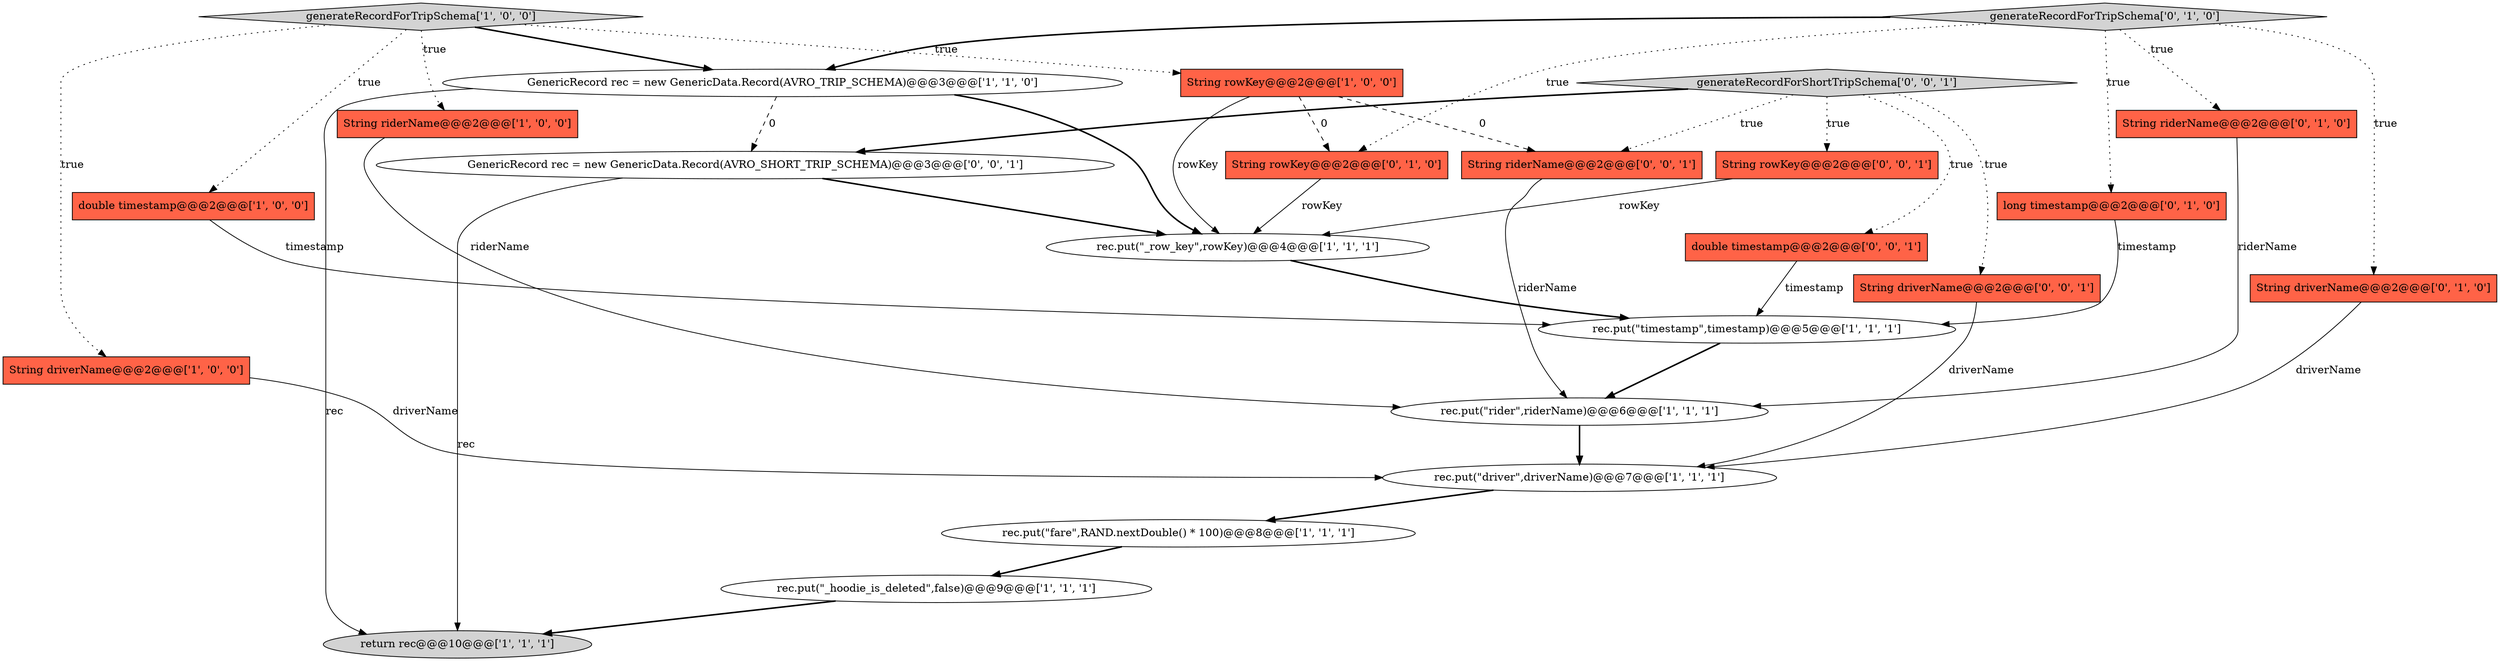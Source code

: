 digraph {
2 [style = filled, label = "generateRecordForTripSchema['1', '0', '0']", fillcolor = lightgray, shape = diamond image = "AAA0AAABBB1BBB"];
6 [style = filled, label = "String riderName@@@2@@@['1', '0', '0']", fillcolor = tomato, shape = box image = "AAA0AAABBB1BBB"];
23 [style = filled, label = "String riderName@@@2@@@['0', '0', '1']", fillcolor = tomato, shape = box image = "AAA0AAABBB3BBB"];
15 [style = filled, label = "String driverName@@@2@@@['0', '1', '0']", fillcolor = tomato, shape = box image = "AAA0AAABBB2BBB"];
17 [style = filled, label = "String rowKey@@@2@@@['0', '1', '0']", fillcolor = tomato, shape = box image = "AAA1AAABBB2BBB"];
22 [style = filled, label = "GenericRecord rec = new GenericData.Record(AVRO_SHORT_TRIP_SCHEMA)@@@3@@@['0', '0', '1']", fillcolor = white, shape = ellipse image = "AAA0AAABBB3BBB"];
3 [style = filled, label = "double timestamp@@@2@@@['1', '0', '0']", fillcolor = tomato, shape = box image = "AAA0AAABBB1BBB"];
21 [style = filled, label = "double timestamp@@@2@@@['0', '0', '1']", fillcolor = tomato, shape = box image = "AAA0AAABBB3BBB"];
0 [style = filled, label = "rec.put(\"timestamp\",timestamp)@@@5@@@['1', '1', '1']", fillcolor = white, shape = ellipse image = "AAA0AAABBB1BBB"];
16 [style = filled, label = "String riderName@@@2@@@['0', '1', '0']", fillcolor = tomato, shape = box image = "AAA0AAABBB2BBB"];
8 [style = filled, label = "rec.put(\"_row_key\",rowKey)@@@4@@@['1', '1', '1']", fillcolor = white, shape = ellipse image = "AAA0AAABBB1BBB"];
4 [style = filled, label = "String driverName@@@2@@@['1', '0', '0']", fillcolor = tomato, shape = box image = "AAA0AAABBB1BBB"];
5 [style = filled, label = "GenericRecord rec = new GenericData.Record(AVRO_TRIP_SCHEMA)@@@3@@@['1', '1', '0']", fillcolor = white, shape = ellipse image = "AAA0AAABBB1BBB"];
9 [style = filled, label = "rec.put(\"rider\",riderName)@@@6@@@['1', '1', '1']", fillcolor = white, shape = ellipse image = "AAA0AAABBB1BBB"];
14 [style = filled, label = "generateRecordForTripSchema['0', '1', '0']", fillcolor = lightgray, shape = diamond image = "AAA0AAABBB2BBB"];
18 [style = filled, label = "String rowKey@@@2@@@['0', '0', '1']", fillcolor = tomato, shape = box image = "AAA0AAABBB3BBB"];
20 [style = filled, label = "String driverName@@@2@@@['0', '0', '1']", fillcolor = tomato, shape = box image = "AAA0AAABBB3BBB"];
12 [style = filled, label = "rec.put(\"_hoodie_is_deleted\",false)@@@9@@@['1', '1', '1']", fillcolor = white, shape = ellipse image = "AAA0AAABBB1BBB"];
10 [style = filled, label = "String rowKey@@@2@@@['1', '0', '0']", fillcolor = tomato, shape = box image = "AAA1AAABBB1BBB"];
7 [style = filled, label = "return rec@@@10@@@['1', '1', '1']", fillcolor = lightgray, shape = ellipse image = "AAA0AAABBB1BBB"];
11 [style = filled, label = "rec.put(\"driver\",driverName)@@@7@@@['1', '1', '1']", fillcolor = white, shape = ellipse image = "AAA0AAABBB1BBB"];
1 [style = filled, label = "rec.put(\"fare\",RAND.nextDouble() * 100)@@@8@@@['1', '1', '1']", fillcolor = white, shape = ellipse image = "AAA0AAABBB1BBB"];
13 [style = filled, label = "long timestamp@@@2@@@['0', '1', '0']", fillcolor = tomato, shape = box image = "AAA0AAABBB2BBB"];
19 [style = filled, label = "generateRecordForShortTripSchema['0', '0', '1']", fillcolor = lightgray, shape = diamond image = "AAA0AAABBB3BBB"];
2->10 [style = dotted, label="true"];
2->3 [style = dotted, label="true"];
23->9 [style = solid, label="riderName"];
5->8 [style = bold, label=""];
0->9 [style = bold, label=""];
9->11 [style = bold, label=""];
11->1 [style = bold, label=""];
19->20 [style = dotted, label="true"];
16->9 [style = solid, label="riderName"];
19->18 [style = dotted, label="true"];
19->23 [style = dotted, label="true"];
19->21 [style = dotted, label="true"];
10->8 [style = solid, label="rowKey"];
18->8 [style = solid, label="rowKey"];
12->7 [style = bold, label=""];
14->13 [style = dotted, label="true"];
20->11 [style = solid, label="driverName"];
13->0 [style = solid, label="timestamp"];
5->7 [style = solid, label="rec"];
4->11 [style = solid, label="driverName"];
22->7 [style = solid, label="rec"];
8->0 [style = bold, label=""];
22->8 [style = bold, label=""];
14->17 [style = dotted, label="true"];
14->16 [style = dotted, label="true"];
14->15 [style = dotted, label="true"];
2->6 [style = dotted, label="true"];
3->0 [style = solid, label="timestamp"];
2->4 [style = dotted, label="true"];
10->17 [style = dashed, label="0"];
1->12 [style = bold, label=""];
6->9 [style = solid, label="riderName"];
15->11 [style = solid, label="driverName"];
21->0 [style = solid, label="timestamp"];
19->22 [style = bold, label=""];
17->8 [style = solid, label="rowKey"];
10->23 [style = dashed, label="0"];
2->5 [style = bold, label=""];
14->5 [style = bold, label=""];
5->22 [style = dashed, label="0"];
}
